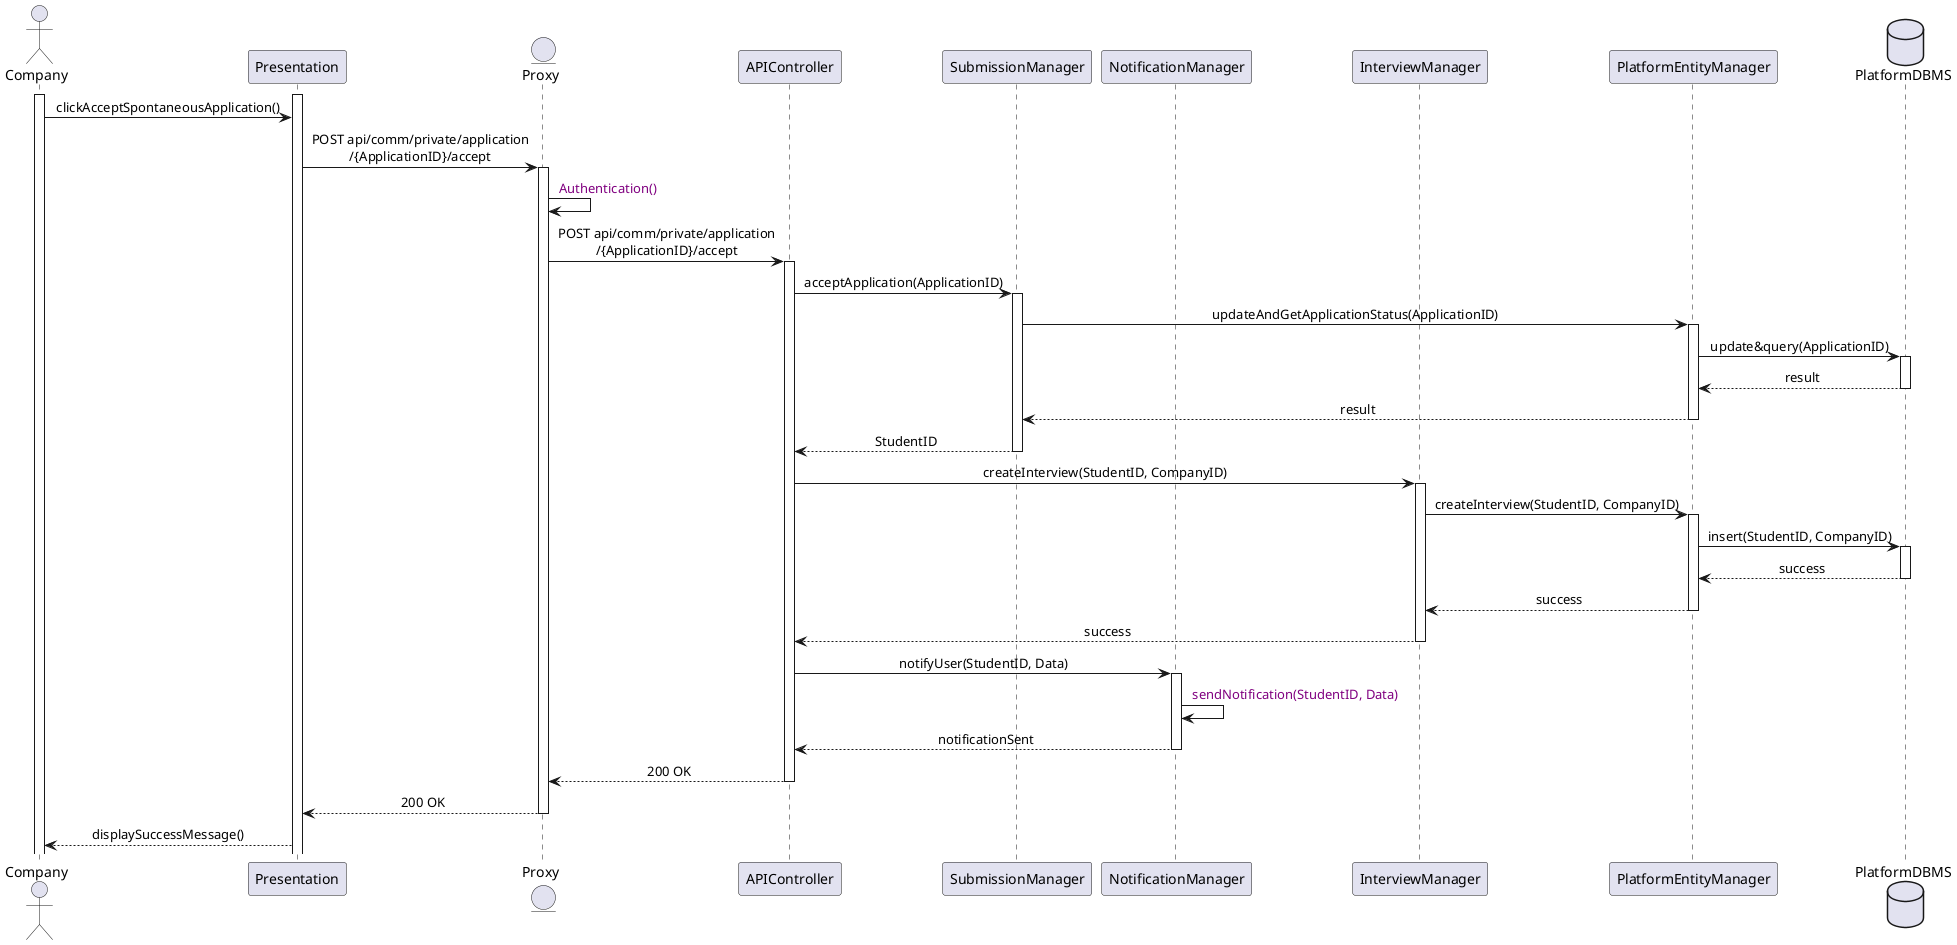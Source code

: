 @startuml Company Accepts Spontaneous Application
skinparam sequenceMessageAlign center

actor       Company
participant Presentation
entity      Proxy
participant APIController
participant SubmissionManager
participant NotificationManager
participant InterviewManager
participant PlatformEntityManager
database    PlatformDBMS

activate Company
activate Presentation
Company -> Presentation : clickAcceptSpontaneousApplication()
Presentation -> Proxy ++ : POST api/comm/private/application\n/{ApplicationID}/accept
Proxy -> Proxy : <color:purple> Authentication()
Proxy -> APIController ++ : POST api/comm/private/application\n/{ApplicationID}/accept
APIController -> SubmissionManager ++ : acceptApplication(ApplicationID)
SubmissionManager -> PlatformEntityManager ++ : updateAndGetApplicationStatus(ApplicationID)
PlatformEntityManager -> PlatformDBMS ++ : update&query(ApplicationID)
PlatformDBMS --> PlatformEntityManager -- : result
PlatformEntityManager --> SubmissionManager -- : result
SubmissionManager --> APIController -- : StudentID

APIController -> InterviewManager ++ : createInterview(StudentID, CompanyID)
InterviewManager -> PlatformEntityManager ++ : createInterview(StudentID, CompanyID)
PlatformEntityManager -> PlatformDBMS ++ : insert(StudentID, CompanyID)
PlatformDBMS --> PlatformEntityManager -- : success
PlatformEntityManager --> InterviewManager -- : success
InterviewManager --> APIController -- : success
APIController -> NotificationManager ++ : notifyUser(StudentID, Data)
NotificationManager -> NotificationManager : <color:purple> sendNotification(StudentID, Data)
NotificationManager --> APIController -- : notificationSent
APIController --> Proxy : 200 OK 
deactivate APIController
Proxy --> Presentation : 200 OK 
deactivate Proxy
Presentation --> Company : displaySuccessMessage()
@enduml